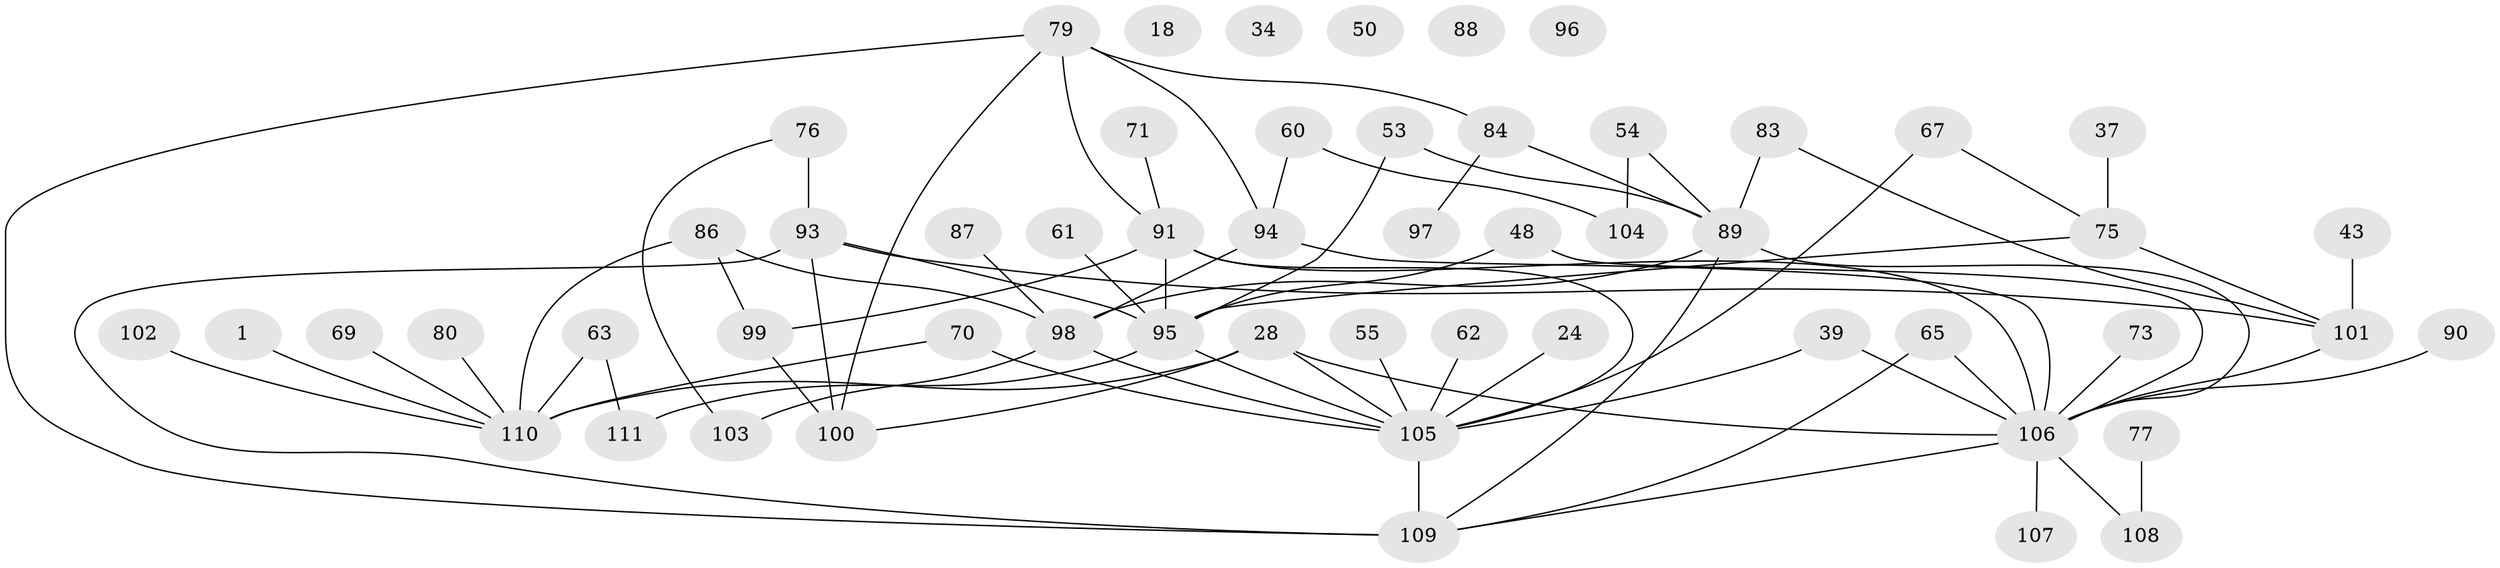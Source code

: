 // original degree distribution, {1: 0.22522522522522523, 2: 0.24324324324324326, 3: 0.21621621621621623, 5: 0.08108108108108109, 4: 0.14414414414414414, 0: 0.036036036036036036, 6: 0.036036036036036036, 7: 0.009009009009009009, 9: 0.009009009009009009}
// Generated by graph-tools (version 1.1) at 2025/39/03/09/25 04:39:47]
// undirected, 55 vertices, 76 edges
graph export_dot {
graph [start="1"]
  node [color=gray90,style=filled];
  1;
  18;
  24;
  28;
  34;
  37;
  39;
  43 [super="+19+31"];
  48;
  50;
  53 [super="+6+35"];
  54;
  55;
  60;
  61;
  62;
  63 [super="+30"];
  65 [super="+51"];
  67;
  69;
  70 [super="+12"];
  71;
  73;
  75 [super="+13+45"];
  76 [super="+11"];
  77;
  79;
  80;
  83;
  84;
  86 [super="+66"];
  87;
  88;
  89 [super="+47+82"];
  90;
  91;
  93 [super="+59"];
  94 [super="+16"];
  95 [super="+41+92"];
  96 [super="+46"];
  97;
  98 [super="+15+42"];
  99 [super="+10"];
  100 [super="+33+85"];
  101 [super="+56"];
  102;
  103;
  104;
  105 [super="+25+29+38"];
  106 [super="+52+81+57+20"];
  107;
  108;
  109 [super="+78+74+72"];
  110 [super="+64"];
  111;
  1 -- 110;
  24 -- 105;
  28 -- 100;
  28 -- 106 [weight=2];
  28 -- 110 [weight=2];
  28 -- 105;
  37 -- 75;
  39 -- 105;
  39 -- 106;
  43 -- 101;
  48 -- 95;
  48 -- 106;
  53 -- 95;
  53 -- 89;
  54 -- 89;
  54 -- 104;
  55 -- 105;
  60 -- 94 [weight=2];
  60 -- 104;
  61 -- 95;
  62 -- 105;
  63 -- 110;
  63 -- 111;
  65 -- 109;
  65 -- 106;
  67 -- 105;
  67 -- 75;
  69 -- 110;
  70 -- 110;
  70 -- 105;
  71 -- 91;
  73 -- 106;
  75 -- 95;
  75 -- 101 [weight=2];
  76 -- 93 [weight=2];
  76 -- 103;
  77 -- 108;
  79 -- 84;
  79 -- 91;
  79 -- 94 [weight=2];
  79 -- 100 [weight=2];
  79 -- 109;
  80 -- 110;
  83 -- 101;
  83 -- 89;
  84 -- 97;
  84 -- 89;
  86 -- 99 [weight=2];
  86 -- 110;
  86 -- 98;
  87 -- 98;
  89 -- 98;
  89 -- 109;
  89 -- 106 [weight=2];
  90 -- 106;
  91 -- 99 [weight=2];
  91 -- 105;
  91 -- 95 [weight=2];
  91 -- 106 [weight=2];
  93 -- 100 [weight=2];
  93 -- 95;
  93 -- 101;
  93 -- 109;
  94 -- 98 [weight=2];
  94 -- 106;
  95 -- 111;
  95 -- 105;
  98 -- 103;
  98 -- 105 [weight=2];
  99 -- 100 [weight=2];
  101 -- 106;
  102 -- 110;
  105 -- 109 [weight=3];
  106 -- 107;
  106 -- 109;
  106 -- 108;
}
